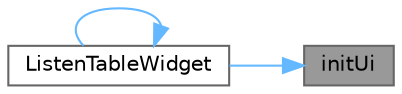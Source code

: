 digraph "initUi"
{
 // LATEX_PDF_SIZE
  bgcolor="transparent";
  edge [fontname=Helvetica,fontsize=10,labelfontname=Helvetica,labelfontsize=10];
  node [fontname=Helvetica,fontsize=10,shape=box,height=0.2,width=0.4];
  rankdir="RL";
  Node1 [id="Node000001",label="initUi",height=0.2,width=0.4,color="gray40", fillcolor="grey60", style="filled", fontcolor="black",tooltip="初始化界面"];
  Node1 -> Node2 [id="edge1_Node000001_Node000002",dir="back",color="steelblue1",style="solid",tooltip=" "];
  Node2 [id="Node000002",label="ListenTableWidget",height=0.2,width=0.4,color="grey40", fillcolor="white", style="filled",URL="$class_listen_table_widget.html#af7164455e40de9aa6c5a6484e6277a23",tooltip="构造函数，初始化表格控件"];
  Node2 -> Node2 [id="edge2_Node000002_Node000002",dir="back",color="steelblue1",style="solid",tooltip=" "];
}
